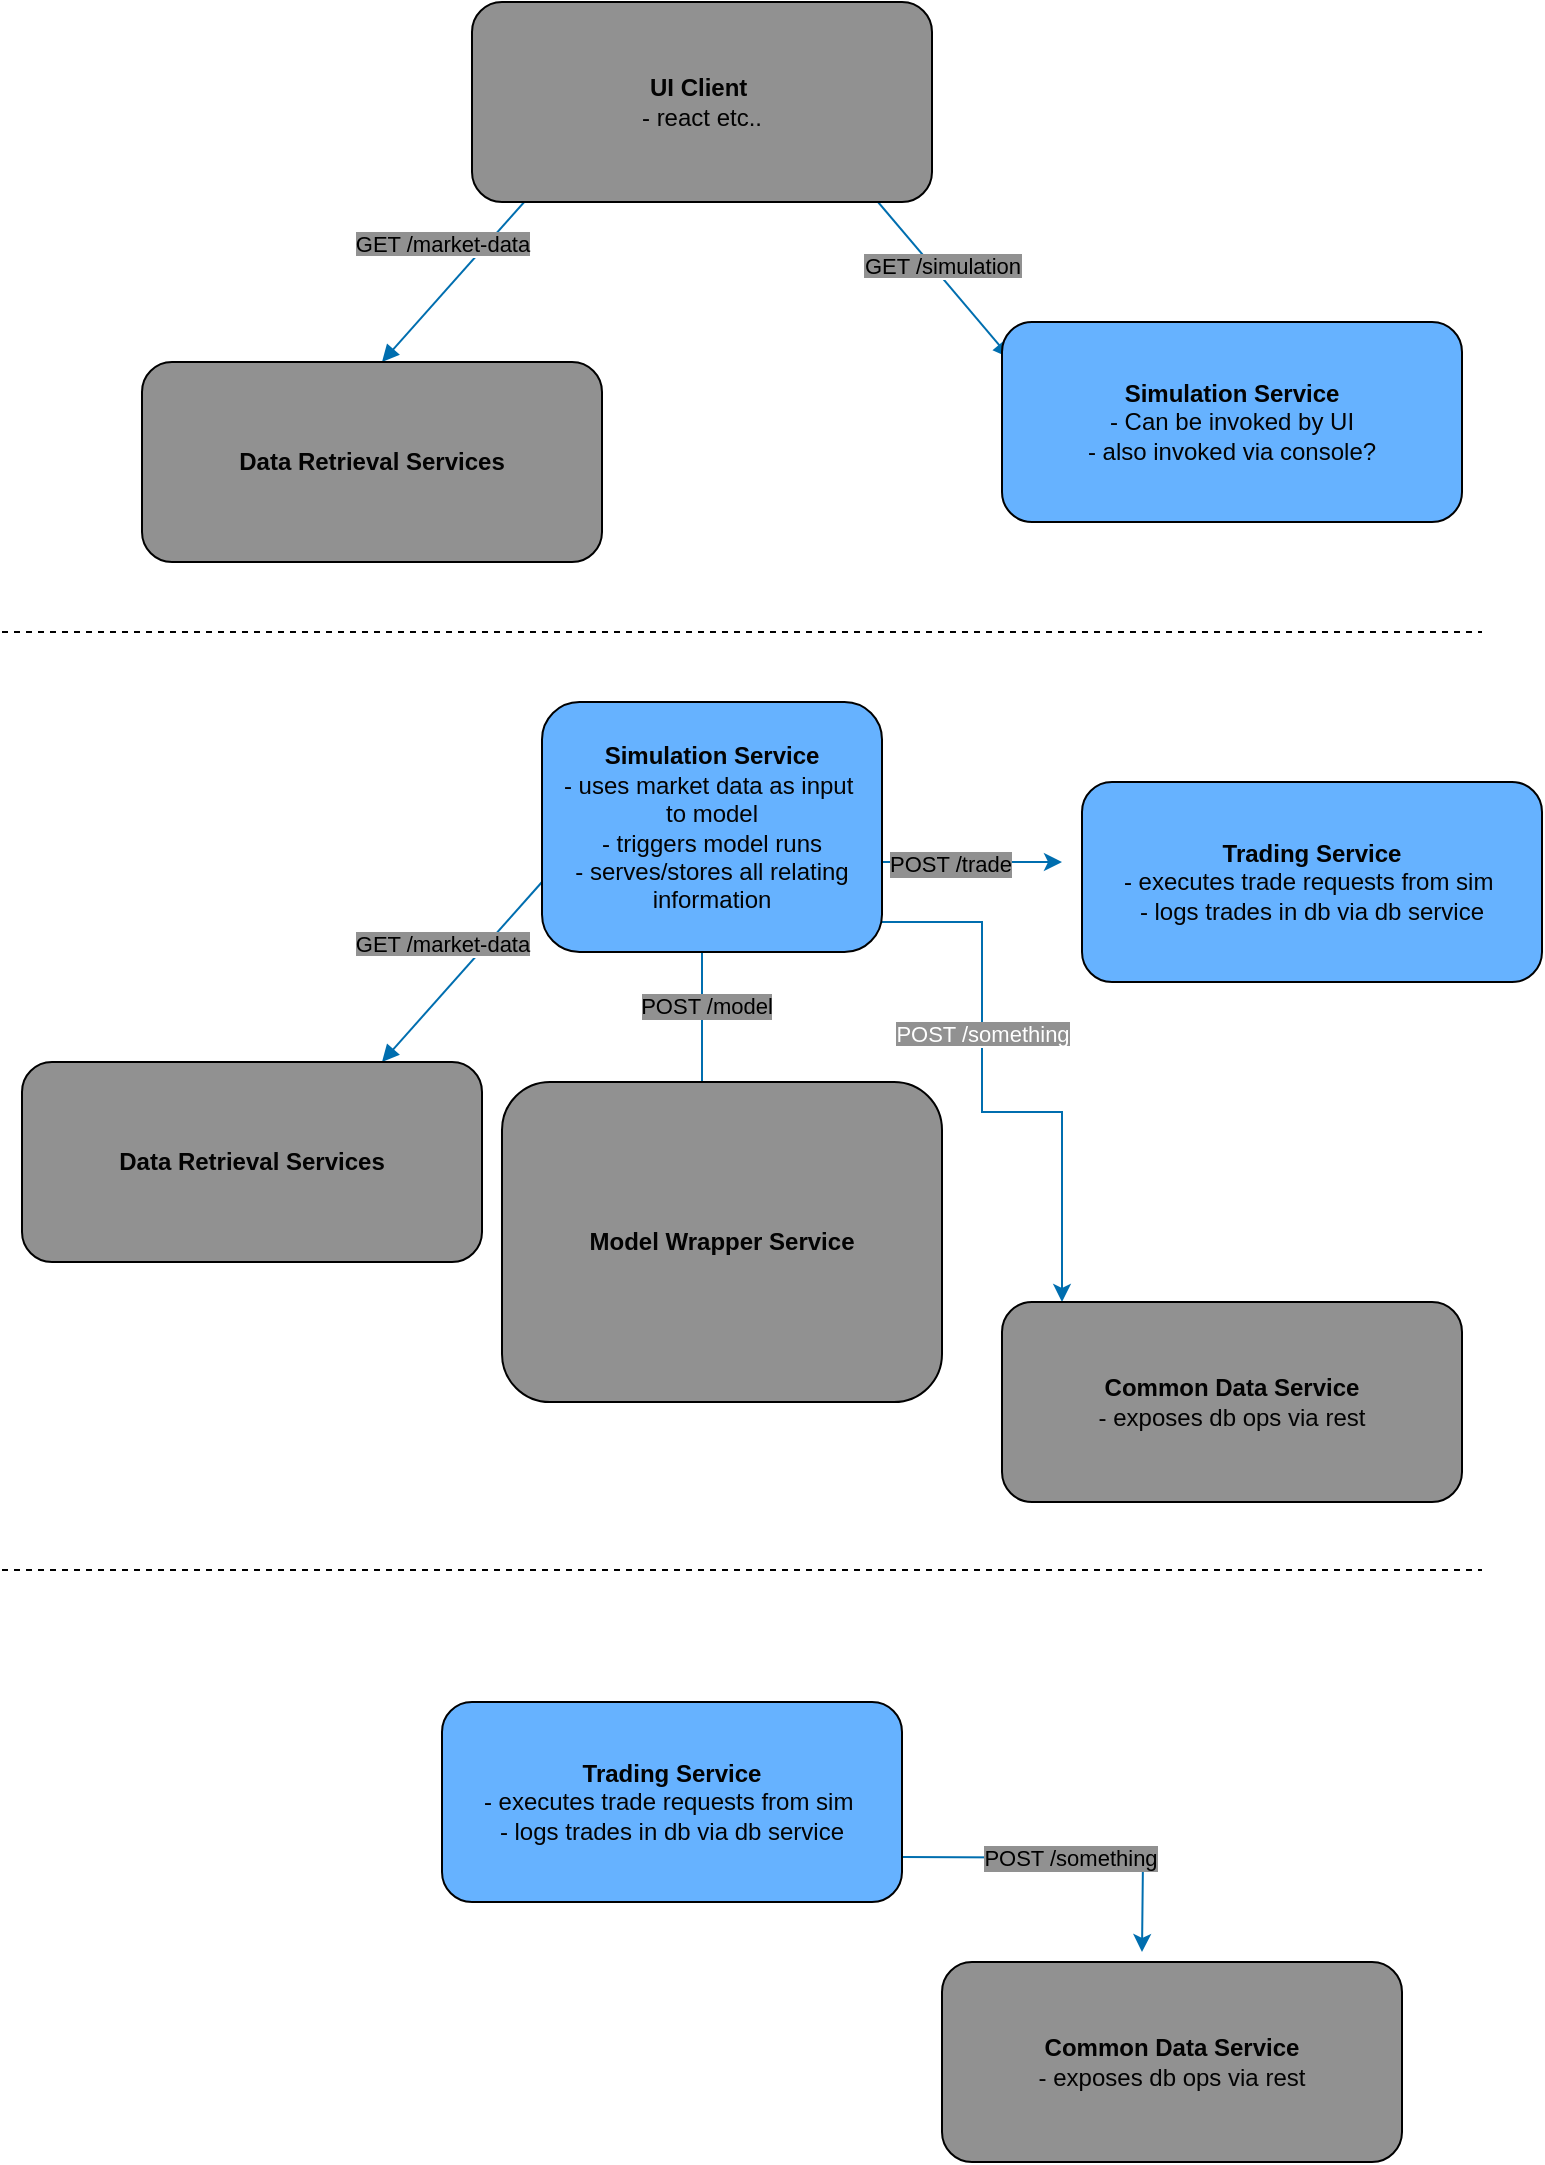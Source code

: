 <mxfile>
    <diagram id="5Y5EJhlLANc6bmbaibWA" name="Page-1">
        <mxGraphModel dx="962" dy="764" grid="1" gridSize="10" guides="1" tooltips="1" connect="1" arrows="1" fold="1" page="1" pageScale="1" pageWidth="1100" pageHeight="1700" background="none" math="0" shadow="0">
            <root>
                <mxCell id="0"/>
                <mxCell id="1" parent="0"/>
                <mxCell id="8" style="edgeStyle=orthogonalEdgeStyle;rounded=0;orthogonalLoop=1;jettySize=auto;html=1;exitX=0.5;exitY=1;exitDx=0;exitDy=0;strokeColor=#006EAF;fillColor=#1ba1e2;" edge="1" parent="1">
                    <mxGeometry relative="1" as="geometry">
                        <mxPoint x="400" y="610" as="targetPoint"/>
                        <mxPoint x="400" y="520" as="sourcePoint"/>
                    </mxGeometry>
                </mxCell>
                <mxCell id="9" value="POST /model" style="edgeLabel;html=1;align=center;verticalAlign=middle;resizable=0;points=[];labelBackgroundColor=#919191;" vertex="1" connectable="0" parent="8">
                    <mxGeometry x="-0.067" y="2" relative="1" as="geometry">
                        <mxPoint as="offset"/>
                    </mxGeometry>
                </mxCell>
                <mxCell id="10" style="edgeStyle=orthogonalEdgeStyle;rounded=0;orthogonalLoop=1;jettySize=auto;html=1;exitX=1;exitY=1;exitDx=0;exitDy=0;strokeColor=#006EAF;entryX=0.25;entryY=0;entryDx=0;entryDy=0;fillColor=#1ba1e2;" edge="1" parent="1">
                    <mxGeometry relative="1" as="geometry">
                        <mxPoint x="580" y="710" as="targetPoint"/>
                        <Array as="points">
                            <mxPoint x="540" y="520"/>
                            <mxPoint x="540" y="615"/>
                            <mxPoint x="580" y="615"/>
                        </Array>
                        <mxPoint x="480" y="520" as="sourcePoint"/>
                    </mxGeometry>
                </mxCell>
                <mxCell id="11" value="&lt;font style=&quot;background-color: rgb(145 , 145 , 145)&quot; color=&quot;#ffffff&quot;&gt;POST /something&lt;/font&gt;" style="edgeLabel;html=1;align=center;verticalAlign=middle;resizable=0;points=[];" vertex="1" connectable="0" parent="10">
                    <mxGeometry x="-0.2" relative="1" as="geometry">
                        <mxPoint as="offset"/>
                    </mxGeometry>
                </mxCell>
                <mxCell id="12" style="edgeStyle=orthogonalEdgeStyle;rounded=0;orthogonalLoop=1;jettySize=auto;html=1;exitX=1;exitY=0.75;exitDx=0;exitDy=0;strokeColor=#006EAF;fillColor=#1ba1e2;" edge="1" parent="1">
                    <mxGeometry relative="1" as="geometry">
                        <mxPoint x="580" y="490" as="targetPoint"/>
                        <mxPoint x="480" y="490" as="sourcePoint"/>
                    </mxGeometry>
                </mxCell>
                <mxCell id="13" value="POST /trade" style="edgeLabel;html=1;align=center;verticalAlign=middle;resizable=0;points=[];labelBackgroundColor=#919191;" vertex="1" connectable="0" parent="12">
                    <mxGeometry x="-0.12" y="-1" relative="1" as="geometry">
                        <mxPoint as="offset"/>
                    </mxGeometry>
                </mxCell>
                <mxCell id="15" value="&lt;span style=&quot;background-color: rgb(145 , 145 , 145)&quot;&gt;GET /market-data&lt;/span&gt;" style="html=1;verticalAlign=bottom;endArrow=block;strokeColor=#006EAF;entryX=0.75;entryY=0;entryDx=0;entryDy=0;exitX=0;exitY=0.5;exitDx=0;exitDy=0;fillColor=#1ba1e2;" edge="1" parent="1">
                    <mxGeometry x="0.048" y="-11" width="80" relative="1" as="geometry">
                        <mxPoint x="320" y="150" as="sourcePoint"/>
                        <mxPoint x="240" y="240" as="targetPoint"/>
                        <mxPoint as="offset"/>
                    </mxGeometry>
                </mxCell>
                <mxCell id="16" value="&lt;span style=&quot;background-color: rgb(145 , 145 , 145)&quot;&gt;GET /simulation&lt;/span&gt;" style="html=1;verticalAlign=bottom;endArrow=block;strokeColor=#006EAF;entryX=0.213;entryY=-0.017;entryDx=0;entryDy=0;exitX=1.007;exitY=0.375;exitDx=0;exitDy=0;entryPerimeter=0;exitPerimeter=0;fillColor=#1ba1e2;" edge="1" parent="1">
                    <mxGeometry x="0.206" y="-1" width="80" relative="1" as="geometry">
                        <mxPoint x="471.05" y="140" as="sourcePoint"/>
                        <mxPoint x="554.08" y="237.96" as="targetPoint"/>
                        <mxPoint y="1" as="offset"/>
                    </mxGeometry>
                </mxCell>
                <mxCell id="17" value="" style="line;strokeWidth=1;rotatable=0;dashed=1;labelPosition=right;align=left;verticalAlign=middle;spacingTop=0;spacingLeft=6;points=[];portConstraint=eastwest;shadow=0;glass=0;sketch=0;" vertex="1" parent="1">
                    <mxGeometry x="50" y="370" width="740" height="10" as="geometry"/>
                </mxCell>
                <mxCell id="18" value="&lt;span style=&quot;background-color: rgb(145 , 145 , 145)&quot;&gt;GET /market-data&lt;/span&gt;" style="html=1;verticalAlign=bottom;endArrow=block;strokeColor=#006EAF;entryX=0.75;entryY=0;entryDx=0;entryDy=0;exitX=0;exitY=0.5;exitDx=0;exitDy=0;fillColor=#1ba1e2;" edge="1" parent="1">
                    <mxGeometry x="0.048" y="-11" width="80" relative="1" as="geometry">
                        <mxPoint x="320" y="500" as="sourcePoint"/>
                        <mxPoint x="240" y="590" as="targetPoint"/>
                        <mxPoint as="offset"/>
                        <Array as="points"/>
                    </mxGeometry>
                </mxCell>
                <mxCell id="28" value="" style="line;strokeWidth=1;fillColor=none;align=left;verticalAlign=middle;spacingTop=-1;spacingLeft=3;spacingRight=3;rotatable=0;labelPosition=right;points=[];portConstraint=eastwest;shadow=0;glass=0;dashed=1;sketch=0;" vertex="1" parent="1">
                    <mxGeometry x="50" y="840" width="740" height="8" as="geometry"/>
                </mxCell>
                <mxCell id="33" value="POST /something" style="edgeStyle=orthogonalEdgeStyle;rounded=0;orthogonalLoop=1;jettySize=auto;html=1;exitX=1;exitY=0.75;exitDx=0;exitDy=0;entryX=0;entryY=0.5;entryDx=0;entryDy=0;labelBackgroundColor=#919191;fillColor=#1ba1e2;strokeColor=#006EAF;" edge="1" parent="1">
                    <mxGeometry relative="1" as="geometry">
                        <mxPoint x="500" y="987.5" as="sourcePoint"/>
                        <mxPoint x="620" y="1035" as="targetPoint"/>
                    </mxGeometry>
                </mxCell>
                <mxCell id="38" value="&lt;font color=&quot;#030303&quot;&gt;&lt;b&gt;Simulation Service&lt;/b&gt;&lt;br&gt;- Can be invoked by UI&lt;br&gt;- also invoked via console?&lt;br&gt;&lt;/font&gt;" style="rounded=1;whiteSpace=wrap;html=1;labelBackgroundColor=none;fillColor=#66B2FF;fontColor=#f0f0f0;" vertex="1" parent="1">
                    <mxGeometry x="550" y="220" width="230" height="100" as="geometry"/>
                </mxCell>
                <mxCell id="39" value="&lt;font color=&quot;#030303&quot;&gt;&lt;b&gt;Simulation Service&lt;/b&gt;&lt;br&gt;- uses market data as input&amp;nbsp;&lt;br&gt;to model&lt;br&gt;- triggers model runs&lt;br&gt;- serves/stores all relating information&lt;br&gt;&lt;/font&gt;" style="rounded=1;whiteSpace=wrap;html=1;labelBackgroundColor=none;fillColor=#66B2FF;fontColor=#f0f0f0;" vertex="1" parent="1">
                    <mxGeometry x="320" y="410" width="170" height="125" as="geometry"/>
                </mxCell>
                <mxCell id="40" value="&lt;b style=&quot;color: rgb(3 , 3 , 3)&quot;&gt;Trading Service&lt;/b&gt;&lt;br style=&quot;color: rgb(3 , 3 , 3)&quot;&gt;&lt;span style=&quot;color: rgb(3 , 3 , 3)&quot;&gt;- executes trade requests from sim&amp;nbsp;&lt;/span&gt;&lt;br style=&quot;color: rgb(3 , 3 , 3)&quot;&gt;&lt;span style=&quot;color: rgb(3 , 3 , 3)&quot;&gt;- logs trades in db via db service&lt;/span&gt;" style="rounded=1;whiteSpace=wrap;html=1;labelBackgroundColor=none;fillColor=#66B2FF;fontColor=#f0f0f0;" vertex="1" parent="1">
                    <mxGeometry x="590" y="450" width="230" height="100" as="geometry"/>
                </mxCell>
                <mxCell id="41" value="&lt;font color=&quot;#030303&quot;&gt;&lt;b&gt;Trading Service&lt;/b&gt;&lt;br&gt;- executes trade requests from sim&amp;nbsp;&lt;br&gt;- logs trades in db via db service&lt;br&gt;&lt;/font&gt;" style="rounded=1;whiteSpace=wrap;html=1;labelBackgroundColor=none;fillColor=#66B2FF;fontColor=#f0f0f0;" vertex="1" parent="1">
                    <mxGeometry x="270" y="910" width="230" height="100" as="geometry"/>
                </mxCell>
                <mxCell id="42" value="&lt;font color=&quot;#030303&quot;&gt;&lt;b&gt;Common Data Service&lt;/b&gt;&lt;br&gt;- exposes db ops via rest&lt;br&gt;&lt;/font&gt;" style="rounded=1;whiteSpace=wrap;html=1;labelBackgroundColor=none;fontColor=#f0f0f0;fillColor=#919191;" vertex="1" parent="1">
                    <mxGeometry x="520" y="1040" width="230" height="100" as="geometry"/>
                </mxCell>
                <mxCell id="45" value="&lt;font color=&quot;#030303&quot;&gt;&lt;b&gt;UI Client&amp;nbsp;&lt;/b&gt;&lt;br&gt;- react etc..&lt;br&gt;&lt;/font&gt;" style="rounded=1;whiteSpace=wrap;html=1;labelBackgroundColor=none;fontColor=#f0f0f0;fillColor=#919191;" vertex="1" parent="1">
                    <mxGeometry x="285" y="60" width="230" height="100" as="geometry"/>
                </mxCell>
                <mxCell id="46" value="&lt;font color=&quot;#030303&quot;&gt;&lt;b&gt;Data Retrieval Services&lt;/b&gt;&lt;/font&gt;" style="rounded=1;whiteSpace=wrap;html=1;labelBackgroundColor=none;fontColor=#f0f0f0;fillColor=#919191;" vertex="1" parent="1">
                    <mxGeometry x="120" y="240" width="230" height="100" as="geometry"/>
                </mxCell>
                <mxCell id="47" value="&lt;font color=&quot;#030303&quot;&gt;&lt;b&gt;Data Retrieval Services&lt;/b&gt;&lt;/font&gt;" style="rounded=1;whiteSpace=wrap;html=1;labelBackgroundColor=none;fontColor=#f0f0f0;fillColor=#919191;" vertex="1" parent="1">
                    <mxGeometry x="60" y="590" width="230" height="100" as="geometry"/>
                </mxCell>
                <mxCell id="48" value="&lt;font color=&quot;#030303&quot;&gt;&lt;b&gt;Model Wrapper Service&lt;/b&gt;&lt;/font&gt;" style="rounded=1;whiteSpace=wrap;html=1;labelBackgroundColor=none;fontColor=#f0f0f0;fillColor=#919191;" vertex="1" parent="1">
                    <mxGeometry x="300" y="600" width="220" height="160" as="geometry"/>
                </mxCell>
                <mxCell id="49" value="&lt;font color=&quot;#030303&quot;&gt;&lt;b&gt;Common Data Service&lt;/b&gt;&lt;br&gt;- exposes db ops via rest&lt;br&gt;&lt;/font&gt;" style="rounded=1;whiteSpace=wrap;html=1;labelBackgroundColor=none;fontColor=#f0f0f0;fillColor=#919191;" vertex="1" parent="1">
                    <mxGeometry x="550" y="710" width="230" height="100" as="geometry"/>
                </mxCell>
            </root>
        </mxGraphModel>
    </diagram>
</mxfile>
